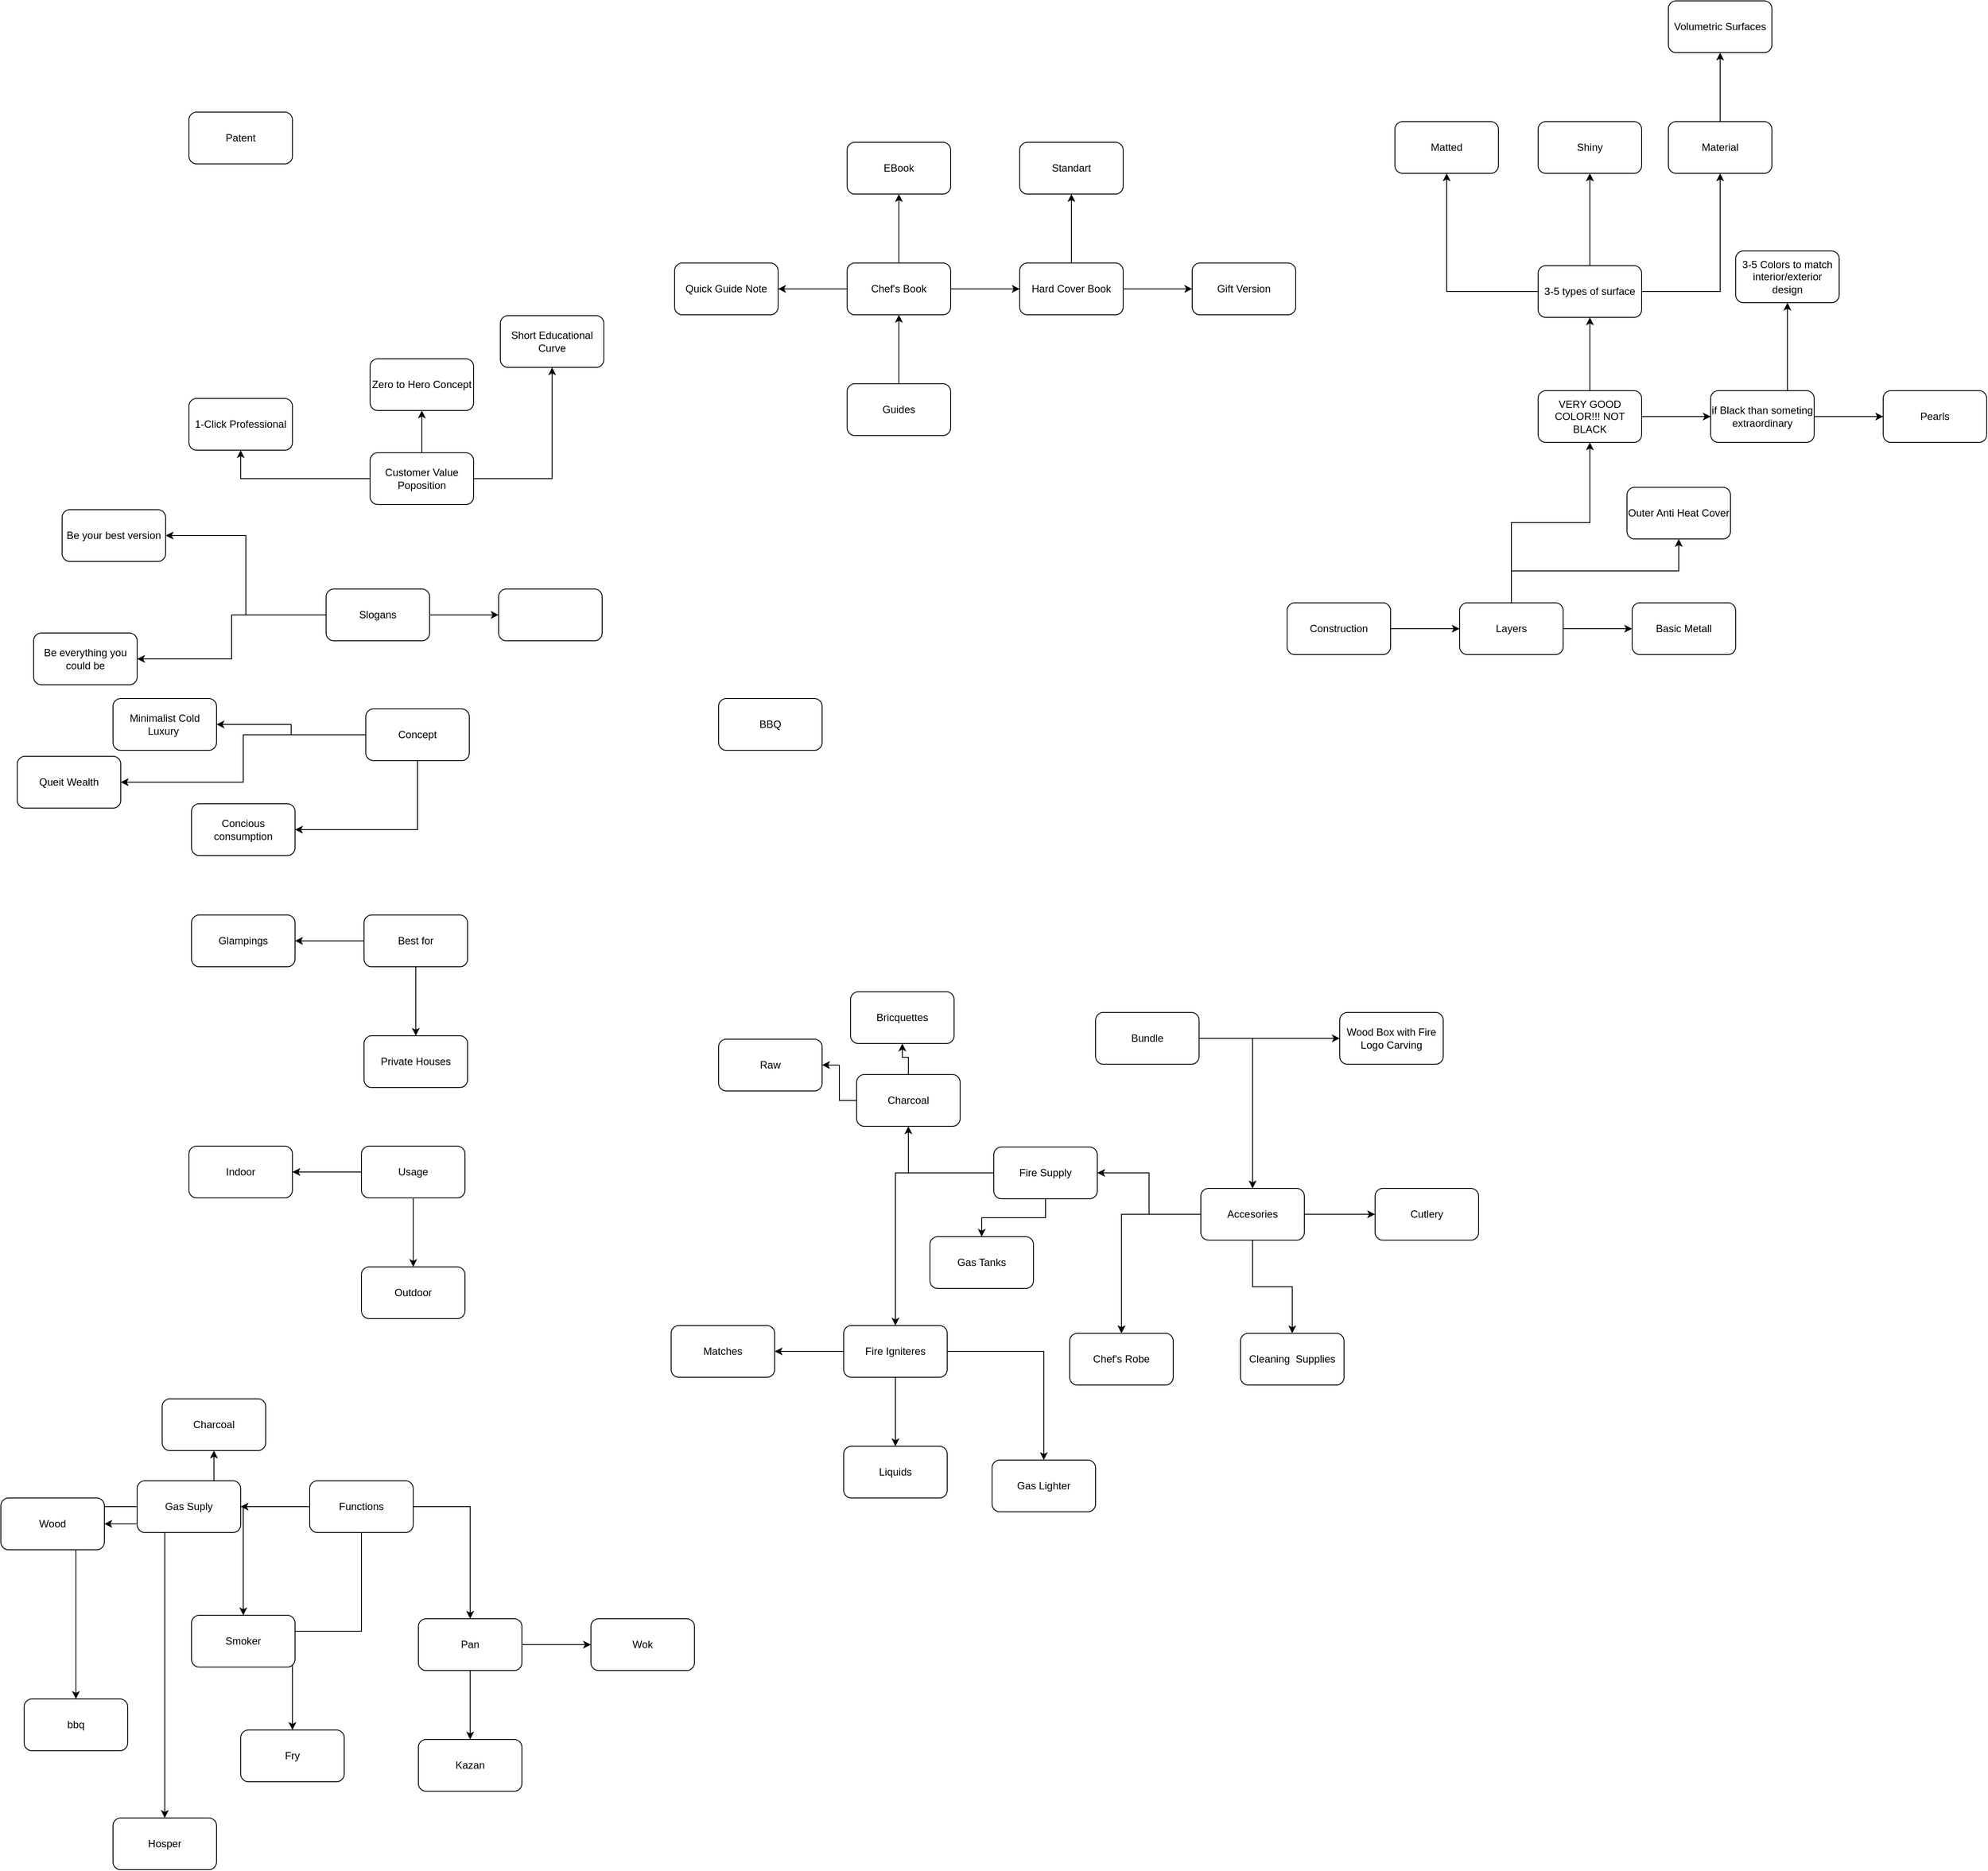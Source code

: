 <mxfile border="50" scale="3" compressed="false" locked="false" version="24.7.3" type="github">
  <diagram name="Blank" id="YmL12bMKpDGza6XwsDPr">
    <mxGraphModel dx="2887" dy="1278" grid="0" gridSize="10" guides="1" tooltips="1" connect="1" arrows="1" fold="1" page="0" pageScale="1" pageWidth="827" pageHeight="1169" background="none" math="1" shadow="0">
      <root>
        <mxCell id="X5NqExCQtvZxIxQ7pmgY-0" />
        <mxCell id="1" parent="X5NqExCQtvZxIxQ7pmgY-0" />
        <mxCell id="O-yg-Vm8hz5GUzZbZP-_-1" value="BBQ" style="rounded=1;whiteSpace=wrap;html=1;" vertex="1" parent="1">
          <mxGeometry x="-145" y="748" width="120" height="60" as="geometry" />
        </mxCell>
        <mxCell id="O-yg-Vm8hz5GUzZbZP-_-4" value="" style="edgeStyle=orthogonalEdgeStyle;rounded=0;orthogonalLoop=1;jettySize=auto;html=1;" edge="1" parent="1" source="O-yg-Vm8hz5GUzZbZP-_-2" target="O-yg-Vm8hz5GUzZbZP-_-3">
          <mxGeometry relative="1" as="geometry" />
        </mxCell>
        <mxCell id="O-yg-Vm8hz5GUzZbZP-_-6" value="" style="edgeStyle=orthogonalEdgeStyle;rounded=0;orthogonalLoop=1;jettySize=auto;html=1;entryX=1;entryY=0.5;entryDx=0;entryDy=0;exitX=0.5;exitY=1;exitDx=0;exitDy=0;" edge="1" parent="1" source="O-yg-Vm8hz5GUzZbZP-_-2" target="O-yg-Vm8hz5GUzZbZP-_-5">
          <mxGeometry relative="1" as="geometry" />
        </mxCell>
        <mxCell id="O-yg-Vm8hz5GUzZbZP-_-42" value="" style="edgeStyle=orthogonalEdgeStyle;rounded=0;orthogonalLoop=1;jettySize=auto;html=1;" edge="1" parent="1" source="O-yg-Vm8hz5GUzZbZP-_-2" target="O-yg-Vm8hz5GUzZbZP-_-41">
          <mxGeometry relative="1" as="geometry" />
        </mxCell>
        <mxCell id="O-yg-Vm8hz5GUzZbZP-_-2" value="Concept" style="rounded=1;whiteSpace=wrap;html=1;" vertex="1" parent="1">
          <mxGeometry x="-554" y="760" width="120" height="60" as="geometry" />
        </mxCell>
        <mxCell id="O-yg-Vm8hz5GUzZbZP-_-3" value="Minimalist Cold Luxury&amp;nbsp;" style="whiteSpace=wrap;html=1;rounded=1;" vertex="1" parent="1">
          <mxGeometry x="-847" y="748" width="120" height="60" as="geometry" />
        </mxCell>
        <mxCell id="O-yg-Vm8hz5GUzZbZP-_-5" value="Concious consumption" style="whiteSpace=wrap;html=1;rounded=1;" vertex="1" parent="1">
          <mxGeometry x="-756" y="870" width="120" height="60" as="geometry" />
        </mxCell>
        <mxCell id="O-yg-Vm8hz5GUzZbZP-_-9" value="" style="edgeStyle=orthogonalEdgeStyle;rounded=0;orthogonalLoop=1;jettySize=auto;html=1;" edge="1" parent="1" source="O-yg-Vm8hz5GUzZbZP-_-7" target="O-yg-Vm8hz5GUzZbZP-_-8">
          <mxGeometry relative="1" as="geometry" />
        </mxCell>
        <mxCell id="O-yg-Vm8hz5GUzZbZP-_-11" value="" style="edgeStyle=orthogonalEdgeStyle;rounded=0;orthogonalLoop=1;jettySize=auto;html=1;" edge="1" parent="1" source="O-yg-Vm8hz5GUzZbZP-_-7" target="O-yg-Vm8hz5GUzZbZP-_-10">
          <mxGeometry relative="1" as="geometry" />
        </mxCell>
        <mxCell id="O-yg-Vm8hz5GUzZbZP-_-7" value="Best for" style="rounded=1;whiteSpace=wrap;html=1;" vertex="1" parent="1">
          <mxGeometry x="-556" y="999" width="120" height="60" as="geometry" />
        </mxCell>
        <mxCell id="O-yg-Vm8hz5GUzZbZP-_-8" value="Glampings" style="whiteSpace=wrap;html=1;rounded=1;" vertex="1" parent="1">
          <mxGeometry x="-756" y="999" width="120" height="60" as="geometry" />
        </mxCell>
        <mxCell id="O-yg-Vm8hz5GUzZbZP-_-10" value="Private Houses" style="whiteSpace=wrap;html=1;rounded=1;" vertex="1" parent="1">
          <mxGeometry x="-556" y="1139" width="120" height="60" as="geometry" />
        </mxCell>
        <mxCell id="O-yg-Vm8hz5GUzZbZP-_-14" value="" style="edgeStyle=orthogonalEdgeStyle;rounded=0;orthogonalLoop=1;jettySize=auto;html=1;" edge="1" parent="1" source="O-yg-Vm8hz5GUzZbZP-_-12" target="O-yg-Vm8hz5GUzZbZP-_-13">
          <mxGeometry relative="1" as="geometry" />
        </mxCell>
        <mxCell id="O-yg-Vm8hz5GUzZbZP-_-16" value="" style="edgeStyle=orthogonalEdgeStyle;rounded=0;orthogonalLoop=1;jettySize=auto;html=1;" edge="1" parent="1" source="O-yg-Vm8hz5GUzZbZP-_-12" target="O-yg-Vm8hz5GUzZbZP-_-15">
          <mxGeometry relative="1" as="geometry" />
        </mxCell>
        <mxCell id="O-yg-Vm8hz5GUzZbZP-_-12" value="Usage" style="rounded=1;whiteSpace=wrap;html=1;" vertex="1" parent="1">
          <mxGeometry x="-559" y="1267" width="120" height="60" as="geometry" />
        </mxCell>
        <mxCell id="O-yg-Vm8hz5GUzZbZP-_-13" value="Indoor" style="whiteSpace=wrap;html=1;rounded=1;" vertex="1" parent="1">
          <mxGeometry x="-759" y="1267" width="120" height="60" as="geometry" />
        </mxCell>
        <mxCell id="O-yg-Vm8hz5GUzZbZP-_-15" value="Outdoor" style="whiteSpace=wrap;html=1;rounded=1;" vertex="1" parent="1">
          <mxGeometry x="-559" y="1407" width="120" height="60" as="geometry" />
        </mxCell>
        <mxCell id="O-yg-Vm8hz5GUzZbZP-_-19" value="" style="edgeStyle=orthogonalEdgeStyle;rounded=0;orthogonalLoop=1;jettySize=auto;html=1;" edge="1" parent="1" source="O-yg-Vm8hz5GUzZbZP-_-17" target="O-yg-Vm8hz5GUzZbZP-_-18">
          <mxGeometry relative="1" as="geometry" />
        </mxCell>
        <mxCell id="O-yg-Vm8hz5GUzZbZP-_-21" value="" style="edgeStyle=orthogonalEdgeStyle;rounded=0;orthogonalLoop=1;jettySize=auto;html=1;exitX=1;exitY=0.5;exitDx=0;exitDy=0;entryX=0;entryY=0.5;entryDx=0;entryDy=0;" edge="1" parent="1" source="O-yg-Vm8hz5GUzZbZP-_-29" target="O-yg-Vm8hz5GUzZbZP-_-20">
          <mxGeometry relative="1" as="geometry" />
        </mxCell>
        <mxCell id="O-yg-Vm8hz5GUzZbZP-_-30" value="" style="edgeStyle=orthogonalEdgeStyle;rounded=0;orthogonalLoop=1;jettySize=auto;html=1;" edge="1" parent="1" source="O-yg-Vm8hz5GUzZbZP-_-17" target="O-yg-Vm8hz5GUzZbZP-_-29">
          <mxGeometry relative="1" as="geometry" />
        </mxCell>
        <mxCell id="O-yg-Vm8hz5GUzZbZP-_-17" value="Bundle" style="rounded=1;whiteSpace=wrap;html=1;" vertex="1" parent="1">
          <mxGeometry x="292" y="1112" width="120" height="60" as="geometry" />
        </mxCell>
        <mxCell id="O-yg-Vm8hz5GUzZbZP-_-18" value="Wood Box with Fire Logo Carving" style="whiteSpace=wrap;html=1;rounded=1;" vertex="1" parent="1">
          <mxGeometry x="575" y="1112" width="120" height="60" as="geometry" />
        </mxCell>
        <mxCell id="O-yg-Vm8hz5GUzZbZP-_-20" value="Cutlery" style="whiteSpace=wrap;html=1;rounded=1;" vertex="1" parent="1">
          <mxGeometry x="616" y="1316" width="120" height="60" as="geometry" />
        </mxCell>
        <mxCell id="O-yg-Vm8hz5GUzZbZP-_-24" value="" style="edgeStyle=orthogonalEdgeStyle;rounded=0;orthogonalLoop=1;jettySize=auto;html=1;" edge="1" parent="1" source="O-yg-Vm8hz5GUzZbZP-_-22" target="O-yg-Vm8hz5GUzZbZP-_-23">
          <mxGeometry relative="1" as="geometry" />
        </mxCell>
        <mxCell id="O-yg-Vm8hz5GUzZbZP-_-26" value="" style="edgeStyle=orthogonalEdgeStyle;rounded=0;orthogonalLoop=1;jettySize=auto;html=1;" edge="1" parent="1" source="O-yg-Vm8hz5GUzZbZP-_-22" target="O-yg-Vm8hz5GUzZbZP-_-25">
          <mxGeometry relative="1" as="geometry" />
        </mxCell>
        <mxCell id="O-yg-Vm8hz5GUzZbZP-_-28" value="" style="edgeStyle=orthogonalEdgeStyle;rounded=0;orthogonalLoop=1;jettySize=auto;html=1;" edge="1" parent="1" source="O-yg-Vm8hz5GUzZbZP-_-22" target="O-yg-Vm8hz5GUzZbZP-_-27">
          <mxGeometry relative="1" as="geometry" />
        </mxCell>
        <mxCell id="O-yg-Vm8hz5GUzZbZP-_-22" value="Customer Value Poposition" style="rounded=1;whiteSpace=wrap;html=1;" vertex="1" parent="1">
          <mxGeometry x="-549" y="463" width="120" height="60" as="geometry" />
        </mxCell>
        <mxCell id="O-yg-Vm8hz5GUzZbZP-_-23" value="1-Click Professional" style="whiteSpace=wrap;html=1;rounded=1;" vertex="1" parent="1">
          <mxGeometry x="-759" y="400" width="120" height="60" as="geometry" />
        </mxCell>
        <mxCell id="O-yg-Vm8hz5GUzZbZP-_-25" value="Zero to Hero Concept" style="whiteSpace=wrap;html=1;rounded=1;" vertex="1" parent="1">
          <mxGeometry x="-549" y="354" width="120" height="60" as="geometry" />
        </mxCell>
        <mxCell id="O-yg-Vm8hz5GUzZbZP-_-27" value="Short Educational Curve" style="whiteSpace=wrap;html=1;rounded=1;" vertex="1" parent="1">
          <mxGeometry x="-398" y="304" width="120" height="60" as="geometry" />
        </mxCell>
        <mxCell id="O-yg-Vm8hz5GUzZbZP-_-32" value="" style="edgeStyle=orthogonalEdgeStyle;rounded=0;orthogonalLoop=1;jettySize=auto;html=1;" edge="1" parent="1" source="O-yg-Vm8hz5GUzZbZP-_-29" target="O-yg-Vm8hz5GUzZbZP-_-31">
          <mxGeometry relative="1" as="geometry" />
        </mxCell>
        <mxCell id="O-yg-Vm8hz5GUzZbZP-_-43" value="" style="edgeStyle=orthogonalEdgeStyle;rounded=0;orthogonalLoop=1;jettySize=auto;html=1;" edge="1" parent="1" source="O-yg-Vm8hz5GUzZbZP-_-29" target="O-yg-Vm8hz5GUzZbZP-_-31">
          <mxGeometry relative="1" as="geometry" />
        </mxCell>
        <mxCell id="O-yg-Vm8hz5GUzZbZP-_-45" value="" style="edgeStyle=orthogonalEdgeStyle;rounded=0;orthogonalLoop=1;jettySize=auto;html=1;" edge="1" parent="1" source="O-yg-Vm8hz5GUzZbZP-_-29" target="O-yg-Vm8hz5GUzZbZP-_-44">
          <mxGeometry relative="1" as="geometry" />
        </mxCell>
        <mxCell id="O-yg-Vm8hz5GUzZbZP-_-47" value="" style="edgeStyle=orthogonalEdgeStyle;rounded=0;orthogonalLoop=1;jettySize=auto;html=1;exitX=0;exitY=0.5;exitDx=0;exitDy=0;" edge="1" parent="1" source="O-yg-Vm8hz5GUzZbZP-_-52" target="O-yg-Vm8hz5GUzZbZP-_-46">
          <mxGeometry relative="1" as="geometry" />
        </mxCell>
        <mxCell id="O-yg-Vm8hz5GUzZbZP-_-53" value="" style="edgeStyle=orthogonalEdgeStyle;rounded=0;orthogonalLoop=1;jettySize=auto;html=1;" edge="1" parent="1" source="O-yg-Vm8hz5GUzZbZP-_-29" target="O-yg-Vm8hz5GUzZbZP-_-52">
          <mxGeometry relative="1" as="geometry" />
        </mxCell>
        <mxCell id="O-yg-Vm8hz5GUzZbZP-_-29" value="Accesories" style="whiteSpace=wrap;html=1;rounded=1;" vertex="1" parent="1">
          <mxGeometry x="414" y="1316" width="120" height="60" as="geometry" />
        </mxCell>
        <mxCell id="O-yg-Vm8hz5GUzZbZP-_-31" value="Chef&#39;s Robe" style="whiteSpace=wrap;html=1;rounded=1;" vertex="1" parent="1">
          <mxGeometry x="262" y="1484" width="120" height="60" as="geometry" />
        </mxCell>
        <mxCell id="O-yg-Vm8hz5GUzZbZP-_-35" value="" style="edgeStyle=orthogonalEdgeStyle;rounded=0;orthogonalLoop=1;jettySize=auto;html=1;" edge="1" parent="1" source="O-yg-Vm8hz5GUzZbZP-_-33" target="O-yg-Vm8hz5GUzZbZP-_-34">
          <mxGeometry relative="1" as="geometry" />
        </mxCell>
        <mxCell id="O-yg-Vm8hz5GUzZbZP-_-38" value="" style="edgeStyle=orthogonalEdgeStyle;rounded=0;orthogonalLoop=1;jettySize=auto;html=1;entryX=1;entryY=0.5;entryDx=0;entryDy=0;" edge="1" parent="1" source="O-yg-Vm8hz5GUzZbZP-_-33" target="O-yg-Vm8hz5GUzZbZP-_-37">
          <mxGeometry relative="1" as="geometry" />
        </mxCell>
        <mxCell id="O-yg-Vm8hz5GUzZbZP-_-40" value="" style="edgeStyle=orthogonalEdgeStyle;rounded=0;orthogonalLoop=1;jettySize=auto;html=1;" edge="1" parent="1" source="O-yg-Vm8hz5GUzZbZP-_-33" target="O-yg-Vm8hz5GUzZbZP-_-39">
          <mxGeometry relative="1" as="geometry" />
        </mxCell>
        <mxCell id="O-yg-Vm8hz5GUzZbZP-_-33" value="Slogans" style="rounded=1;whiteSpace=wrap;html=1;" vertex="1" parent="1">
          <mxGeometry x="-600" y="621" width="120" height="60" as="geometry" />
        </mxCell>
        <mxCell id="O-yg-Vm8hz5GUzZbZP-_-34" value="Be everything you could be" style="whiteSpace=wrap;html=1;rounded=1;" vertex="1" parent="1">
          <mxGeometry x="-939" y="672" width="120" height="60" as="geometry" />
        </mxCell>
        <mxCell id="O-yg-Vm8hz5GUzZbZP-_-37" value="Be your best version" style="whiteSpace=wrap;html=1;rounded=1;" vertex="1" parent="1">
          <mxGeometry x="-906" y="529" width="120" height="60" as="geometry" />
        </mxCell>
        <mxCell id="O-yg-Vm8hz5GUzZbZP-_-39" value="" style="whiteSpace=wrap;html=1;rounded=1;" vertex="1" parent="1">
          <mxGeometry x="-400" y="621" width="120" height="60" as="geometry" />
        </mxCell>
        <mxCell id="O-yg-Vm8hz5GUzZbZP-_-41" value="Queit Wealth" style="whiteSpace=wrap;html=1;rounded=1;" vertex="1" parent="1">
          <mxGeometry x="-958" y="815" width="120" height="60" as="geometry" />
        </mxCell>
        <mxCell id="O-yg-Vm8hz5GUzZbZP-_-44" value="Cleaning&amp;nbsp; Supplies" style="whiteSpace=wrap;html=1;rounded=1;" vertex="1" parent="1">
          <mxGeometry x="460" y="1484" width="120" height="60" as="geometry" />
        </mxCell>
        <mxCell id="O-yg-Vm8hz5GUzZbZP-_-49" value="" style="edgeStyle=orthogonalEdgeStyle;rounded=0;orthogonalLoop=1;jettySize=auto;html=1;" edge="1" parent="1" source="O-yg-Vm8hz5GUzZbZP-_-46" target="O-yg-Vm8hz5GUzZbZP-_-48">
          <mxGeometry relative="1" as="geometry" />
        </mxCell>
        <mxCell id="O-yg-Vm8hz5GUzZbZP-_-51" value="" style="edgeStyle=orthogonalEdgeStyle;rounded=0;orthogonalLoop=1;jettySize=auto;html=1;" edge="1" parent="1" source="O-yg-Vm8hz5GUzZbZP-_-46" target="O-yg-Vm8hz5GUzZbZP-_-50">
          <mxGeometry relative="1" as="geometry" />
        </mxCell>
        <mxCell id="O-yg-Vm8hz5GUzZbZP-_-46" value="Charcoal" style="whiteSpace=wrap;html=1;rounded=1;" vertex="1" parent="1">
          <mxGeometry x="15" y="1184" width="120" height="60" as="geometry" />
        </mxCell>
        <mxCell id="O-yg-Vm8hz5GUzZbZP-_-48" value="Raw" style="whiteSpace=wrap;html=1;rounded=1;" vertex="1" parent="1">
          <mxGeometry x="-145" y="1143" width="120" height="60" as="geometry" />
        </mxCell>
        <mxCell id="O-yg-Vm8hz5GUzZbZP-_-50" value="Bricquettes" style="whiteSpace=wrap;html=1;rounded=1;" vertex="1" parent="1">
          <mxGeometry x="8" y="1088" width="120" height="60" as="geometry" />
        </mxCell>
        <mxCell id="O-yg-Vm8hz5GUzZbZP-_-55" value="" style="edgeStyle=orthogonalEdgeStyle;rounded=0;orthogonalLoop=1;jettySize=auto;html=1;" edge="1" parent="1" source="O-yg-Vm8hz5GUzZbZP-_-52" target="O-yg-Vm8hz5GUzZbZP-_-54">
          <mxGeometry relative="1" as="geometry" />
        </mxCell>
        <mxCell id="O-yg-Vm8hz5GUzZbZP-_-57" value="" style="edgeStyle=orthogonalEdgeStyle;rounded=0;orthogonalLoop=1;jettySize=auto;html=1;" edge="1" parent="1" source="O-yg-Vm8hz5GUzZbZP-_-52" target="O-yg-Vm8hz5GUzZbZP-_-56">
          <mxGeometry relative="1" as="geometry" />
        </mxCell>
        <mxCell id="O-yg-Vm8hz5GUzZbZP-_-52" value="Fire Supply" style="whiteSpace=wrap;html=1;rounded=1;" vertex="1" parent="1">
          <mxGeometry x="174" y="1268" width="120" height="60" as="geometry" />
        </mxCell>
        <mxCell id="O-yg-Vm8hz5GUzZbZP-_-54" value="Gas Tanks" style="whiteSpace=wrap;html=1;rounded=1;" vertex="1" parent="1">
          <mxGeometry x="100" y="1372" width="120" height="60" as="geometry" />
        </mxCell>
        <mxCell id="O-yg-Vm8hz5GUzZbZP-_-59" value="" style="edgeStyle=orthogonalEdgeStyle;rounded=0;orthogonalLoop=1;jettySize=auto;html=1;" edge="1" parent="1" source="O-yg-Vm8hz5GUzZbZP-_-56" target="O-yg-Vm8hz5GUzZbZP-_-58">
          <mxGeometry relative="1" as="geometry" />
        </mxCell>
        <mxCell id="O-yg-Vm8hz5GUzZbZP-_-61" value="" style="edgeStyle=orthogonalEdgeStyle;rounded=0;orthogonalLoop=1;jettySize=auto;html=1;" edge="1" parent="1" source="O-yg-Vm8hz5GUzZbZP-_-56" target="O-yg-Vm8hz5GUzZbZP-_-60">
          <mxGeometry relative="1" as="geometry" />
        </mxCell>
        <mxCell id="O-yg-Vm8hz5GUzZbZP-_-63" value="" style="edgeStyle=orthogonalEdgeStyle;rounded=0;orthogonalLoop=1;jettySize=auto;html=1;" edge="1" parent="1" source="O-yg-Vm8hz5GUzZbZP-_-56" target="O-yg-Vm8hz5GUzZbZP-_-62">
          <mxGeometry relative="1" as="geometry" />
        </mxCell>
        <mxCell id="O-yg-Vm8hz5GUzZbZP-_-56" value="Fire Igniteres" style="whiteSpace=wrap;html=1;rounded=1;" vertex="1" parent="1">
          <mxGeometry y="1475" width="120" height="60" as="geometry" />
        </mxCell>
        <mxCell id="O-yg-Vm8hz5GUzZbZP-_-58" value="Matches" style="whiteSpace=wrap;html=1;rounded=1;" vertex="1" parent="1">
          <mxGeometry x="-200" y="1475" width="120" height="60" as="geometry" />
        </mxCell>
        <mxCell id="O-yg-Vm8hz5GUzZbZP-_-60" value="Liquids" style="whiteSpace=wrap;html=1;rounded=1;" vertex="1" parent="1">
          <mxGeometry y="1615" width="120" height="60" as="geometry" />
        </mxCell>
        <mxCell id="O-yg-Vm8hz5GUzZbZP-_-62" value="Gas Lighter" style="whiteSpace=wrap;html=1;rounded=1;" vertex="1" parent="1">
          <mxGeometry x="172" y="1631" width="120" height="60" as="geometry" />
        </mxCell>
        <mxCell id="O-yg-Vm8hz5GUzZbZP-_-66" value="" style="edgeStyle=orthogonalEdgeStyle;rounded=0;orthogonalLoop=1;jettySize=auto;html=1;" edge="1" parent="1" source="O-yg-Vm8hz5GUzZbZP-_-64" target="O-yg-Vm8hz5GUzZbZP-_-65">
          <mxGeometry relative="1" as="geometry" />
        </mxCell>
        <mxCell id="O-yg-Vm8hz5GUzZbZP-_-64" value="Guides" style="rounded=1;whiteSpace=wrap;html=1;" vertex="1" parent="1">
          <mxGeometry x="4" y="383" width="120" height="60" as="geometry" />
        </mxCell>
        <mxCell id="O-yg-Vm8hz5GUzZbZP-_-68" value="" style="edgeStyle=orthogonalEdgeStyle;rounded=0;orthogonalLoop=1;jettySize=auto;html=1;" edge="1" parent="1" source="O-yg-Vm8hz5GUzZbZP-_-65" target="O-yg-Vm8hz5GUzZbZP-_-67">
          <mxGeometry relative="1" as="geometry" />
        </mxCell>
        <mxCell id="O-yg-Vm8hz5GUzZbZP-_-70" value="" style="edgeStyle=orthogonalEdgeStyle;rounded=0;orthogonalLoop=1;jettySize=auto;html=1;" edge="1" parent="1" source="O-yg-Vm8hz5GUzZbZP-_-65" target="O-yg-Vm8hz5GUzZbZP-_-69">
          <mxGeometry relative="1" as="geometry" />
        </mxCell>
        <mxCell id="O-yg-Vm8hz5GUzZbZP-_-72" value="" style="edgeStyle=orthogonalEdgeStyle;rounded=0;orthogonalLoop=1;jettySize=auto;html=1;" edge="1" parent="1" source="O-yg-Vm8hz5GUzZbZP-_-65" target="O-yg-Vm8hz5GUzZbZP-_-71">
          <mxGeometry relative="1" as="geometry" />
        </mxCell>
        <mxCell id="O-yg-Vm8hz5GUzZbZP-_-65" value="Chef&#39;s Book" style="whiteSpace=wrap;html=1;rounded=1;" vertex="1" parent="1">
          <mxGeometry x="4" y="243" width="120" height="60" as="geometry" />
        </mxCell>
        <mxCell id="O-yg-Vm8hz5GUzZbZP-_-67" value="Quick Guide Note" style="whiteSpace=wrap;html=1;rounded=1;" vertex="1" parent="1">
          <mxGeometry x="-196" y="243" width="120" height="60" as="geometry" />
        </mxCell>
        <mxCell id="O-yg-Vm8hz5GUzZbZP-_-69" value="EBook" style="whiteSpace=wrap;html=1;rounded=1;" vertex="1" parent="1">
          <mxGeometry x="4" y="103" width="120" height="60" as="geometry" />
        </mxCell>
        <mxCell id="O-yg-Vm8hz5GUzZbZP-_-74" value="" style="edgeStyle=orthogonalEdgeStyle;rounded=0;orthogonalLoop=1;jettySize=auto;html=1;" edge="1" parent="1" source="O-yg-Vm8hz5GUzZbZP-_-71" target="O-yg-Vm8hz5GUzZbZP-_-73">
          <mxGeometry relative="1" as="geometry" />
        </mxCell>
        <mxCell id="O-yg-Vm8hz5GUzZbZP-_-76" value="" style="edgeStyle=orthogonalEdgeStyle;rounded=0;orthogonalLoop=1;jettySize=auto;html=1;" edge="1" parent="1" source="O-yg-Vm8hz5GUzZbZP-_-71" target="O-yg-Vm8hz5GUzZbZP-_-75">
          <mxGeometry relative="1" as="geometry" />
        </mxCell>
        <mxCell id="O-yg-Vm8hz5GUzZbZP-_-71" value="Hard Cover Book" style="whiteSpace=wrap;html=1;rounded=1;" vertex="1" parent="1">
          <mxGeometry x="204" y="243" width="120" height="60" as="geometry" />
        </mxCell>
        <mxCell id="O-yg-Vm8hz5GUzZbZP-_-73" value="Standart" style="whiteSpace=wrap;html=1;rounded=1;" vertex="1" parent="1">
          <mxGeometry x="204" y="103" width="120" height="60" as="geometry" />
        </mxCell>
        <mxCell id="O-yg-Vm8hz5GUzZbZP-_-75" value="Gift Version" style="whiteSpace=wrap;html=1;rounded=1;" vertex="1" parent="1">
          <mxGeometry x="404" y="243" width="120" height="60" as="geometry" />
        </mxCell>
        <mxCell id="O-yg-Vm8hz5GUzZbZP-_-77" value="Patent" style="rounded=1;whiteSpace=wrap;html=1;" vertex="1" parent="1">
          <mxGeometry x="-759" y="68" width="120" height="60" as="geometry" />
        </mxCell>
        <mxCell id="O-yg-Vm8hz5GUzZbZP-_-80" value="" style="edgeStyle=orthogonalEdgeStyle;rounded=0;orthogonalLoop=1;jettySize=auto;html=1;" edge="1" parent="1" source="O-yg-Vm8hz5GUzZbZP-_-78" target="O-yg-Vm8hz5GUzZbZP-_-79">
          <mxGeometry relative="1" as="geometry" />
        </mxCell>
        <mxCell id="O-yg-Vm8hz5GUzZbZP-_-78" value="Construction" style="rounded=1;whiteSpace=wrap;html=1;" vertex="1" parent="1">
          <mxGeometry x="514" y="637" width="120" height="60" as="geometry" />
        </mxCell>
        <mxCell id="O-yg-Vm8hz5GUzZbZP-_-82" value="" style="edgeStyle=orthogonalEdgeStyle;rounded=0;orthogonalLoop=1;jettySize=auto;html=1;" edge="1" parent="1" source="O-yg-Vm8hz5GUzZbZP-_-79" target="O-yg-Vm8hz5GUzZbZP-_-81">
          <mxGeometry relative="1" as="geometry" />
        </mxCell>
        <mxCell id="O-yg-Vm8hz5GUzZbZP-_-84" value="" style="edgeStyle=orthogonalEdgeStyle;rounded=0;orthogonalLoop=1;jettySize=auto;html=1;exitX=0.5;exitY=0;exitDx=0;exitDy=0;" edge="1" parent="1" source="O-yg-Vm8hz5GUzZbZP-_-79" target="O-yg-Vm8hz5GUzZbZP-_-83">
          <mxGeometry relative="1" as="geometry" />
        </mxCell>
        <mxCell id="O-yg-Vm8hz5GUzZbZP-_-86" value="" style="edgeStyle=orthogonalEdgeStyle;rounded=0;orthogonalLoop=1;jettySize=auto;html=1;" edge="1" parent="1" source="O-yg-Vm8hz5GUzZbZP-_-79" target="O-yg-Vm8hz5GUzZbZP-_-85">
          <mxGeometry relative="1" as="geometry" />
        </mxCell>
        <mxCell id="O-yg-Vm8hz5GUzZbZP-_-79" value="Layers" style="whiteSpace=wrap;html=1;rounded=1;" vertex="1" parent="1">
          <mxGeometry x="714" y="637" width="120" height="60" as="geometry" />
        </mxCell>
        <mxCell id="O-yg-Vm8hz5GUzZbZP-_-81" value="Basic Metall" style="whiteSpace=wrap;html=1;rounded=1;" vertex="1" parent="1">
          <mxGeometry x="914" y="637" width="120" height="60" as="geometry" />
        </mxCell>
        <mxCell id="O-yg-Vm8hz5GUzZbZP-_-83" value="Outer Anti Heat Cover" style="whiteSpace=wrap;html=1;rounded=1;" vertex="1" parent="1">
          <mxGeometry x="908" y="503" width="120" height="60" as="geometry" />
        </mxCell>
        <mxCell id="O-yg-Vm8hz5GUzZbZP-_-88" value="" style="edgeStyle=orthogonalEdgeStyle;rounded=0;orthogonalLoop=1;jettySize=auto;html=1;" edge="1" parent="1" source="O-yg-Vm8hz5GUzZbZP-_-85" target="O-yg-Vm8hz5GUzZbZP-_-87">
          <mxGeometry relative="1" as="geometry" />
        </mxCell>
        <mxCell id="O-yg-Vm8hz5GUzZbZP-_-92" value="" style="edgeStyle=orthogonalEdgeStyle;rounded=0;orthogonalLoop=1;jettySize=auto;html=1;" edge="1" parent="1" source="O-yg-Vm8hz5GUzZbZP-_-85" target="O-yg-Vm8hz5GUzZbZP-_-91">
          <mxGeometry relative="1" as="geometry" />
        </mxCell>
        <mxCell id="O-yg-Vm8hz5GUzZbZP-_-94" value="" style="edgeStyle=orthogonalEdgeStyle;rounded=0;orthogonalLoop=1;jettySize=auto;html=1;" edge="1" parent="1" source="O-yg-Vm8hz5GUzZbZP-_-85" target="O-yg-Vm8hz5GUzZbZP-_-93">
          <mxGeometry relative="1" as="geometry" />
        </mxCell>
        <mxCell id="O-yg-Vm8hz5GUzZbZP-_-85" value="VERY GOOD COLOR!!! NOT BLACK" style="whiteSpace=wrap;html=1;rounded=1;" vertex="1" parent="1">
          <mxGeometry x="805" y="391" width="120" height="60" as="geometry" />
        </mxCell>
        <mxCell id="O-yg-Vm8hz5GUzZbZP-_-90" value="" style="edgeStyle=orthogonalEdgeStyle;rounded=0;orthogonalLoop=1;jettySize=auto;html=1;" edge="1" parent="1" source="O-yg-Vm8hz5GUzZbZP-_-87" target="O-yg-Vm8hz5GUzZbZP-_-89">
          <mxGeometry relative="1" as="geometry" />
        </mxCell>
        <mxCell id="O-yg-Vm8hz5GUzZbZP-_-87" value="if Black than someting extraordinary" style="whiteSpace=wrap;html=1;rounded=1;" vertex="1" parent="1">
          <mxGeometry x="1005" y="391" width="120" height="60" as="geometry" />
        </mxCell>
        <mxCell id="O-yg-Vm8hz5GUzZbZP-_-89" value="Pearls" style="whiteSpace=wrap;html=1;rounded=1;" vertex="1" parent="1">
          <mxGeometry x="1205" y="391" width="120" height="60" as="geometry" />
        </mxCell>
        <mxCell id="O-yg-Vm8hz5GUzZbZP-_-91" value="3-5 Colors to match interior/exterior design" style="whiteSpace=wrap;html=1;rounded=1;" vertex="1" parent="1">
          <mxGeometry x="1034" y="229" width="120" height="60" as="geometry" />
        </mxCell>
        <mxCell id="O-yg-Vm8hz5GUzZbZP-_-96" value="" style="edgeStyle=orthogonalEdgeStyle;rounded=0;orthogonalLoop=1;jettySize=auto;html=1;" edge="1" parent="1" source="O-yg-Vm8hz5GUzZbZP-_-93" target="O-yg-Vm8hz5GUzZbZP-_-95">
          <mxGeometry relative="1" as="geometry" />
        </mxCell>
        <mxCell id="O-yg-Vm8hz5GUzZbZP-_-98" value="" style="edgeStyle=orthogonalEdgeStyle;rounded=0;orthogonalLoop=1;jettySize=auto;html=1;" edge="1" parent="1" source="O-yg-Vm8hz5GUzZbZP-_-93" target="O-yg-Vm8hz5GUzZbZP-_-97">
          <mxGeometry relative="1" as="geometry" />
        </mxCell>
        <mxCell id="O-yg-Vm8hz5GUzZbZP-_-99" value="" style="edgeStyle=orthogonalEdgeStyle;rounded=0;orthogonalLoop=1;jettySize=auto;html=1;" edge="1" parent="1" source="O-yg-Vm8hz5GUzZbZP-_-93" target="O-yg-Vm8hz5GUzZbZP-_-95">
          <mxGeometry relative="1" as="geometry" />
        </mxCell>
        <mxCell id="O-yg-Vm8hz5GUzZbZP-_-102" value="" style="edgeStyle=orthogonalEdgeStyle;rounded=0;orthogonalLoop=1;jettySize=auto;html=1;" edge="1" parent="1" source="O-yg-Vm8hz5GUzZbZP-_-93" target="O-yg-Vm8hz5GUzZbZP-_-101">
          <mxGeometry relative="1" as="geometry" />
        </mxCell>
        <mxCell id="O-yg-Vm8hz5GUzZbZP-_-93" value="3-5 types of surface" style="whiteSpace=wrap;html=1;rounded=1;" vertex="1" parent="1">
          <mxGeometry x="805" y="246" width="120" height="60" as="geometry" />
        </mxCell>
        <mxCell id="O-yg-Vm8hz5GUzZbZP-_-95" value="Shiny" style="whiteSpace=wrap;html=1;rounded=1;" vertex="1" parent="1">
          <mxGeometry x="805" y="79" width="120" height="60" as="geometry" />
        </mxCell>
        <mxCell id="O-yg-Vm8hz5GUzZbZP-_-97" value="Matted" style="whiteSpace=wrap;html=1;rounded=1;" vertex="1" parent="1">
          <mxGeometry x="639" y="79" width="120" height="60" as="geometry" />
        </mxCell>
        <mxCell id="O-yg-Vm8hz5GUzZbZP-_-104" value="" style="edgeStyle=orthogonalEdgeStyle;rounded=0;orthogonalLoop=1;jettySize=auto;html=1;" edge="1" parent="1" source="O-yg-Vm8hz5GUzZbZP-_-101" target="O-yg-Vm8hz5GUzZbZP-_-103">
          <mxGeometry relative="1" as="geometry" />
        </mxCell>
        <mxCell id="O-yg-Vm8hz5GUzZbZP-_-101" value="Material" style="whiteSpace=wrap;html=1;rounded=1;" vertex="1" parent="1">
          <mxGeometry x="956" y="79" width="120" height="60" as="geometry" />
        </mxCell>
        <mxCell id="O-yg-Vm8hz5GUzZbZP-_-103" value="Volumetric Surfaces" style="whiteSpace=wrap;html=1;rounded=1;" vertex="1" parent="1">
          <mxGeometry x="956" y="-61" width="120" height="60" as="geometry" />
        </mxCell>
        <mxCell id="O-yg-Vm8hz5GUzZbZP-_-107" value="" style="edgeStyle=orthogonalEdgeStyle;rounded=0;orthogonalLoop=1;jettySize=auto;html=1;" edge="1" parent="1" source="O-yg-Vm8hz5GUzZbZP-_-105" target="O-yg-Vm8hz5GUzZbZP-_-106">
          <mxGeometry relative="1" as="geometry" />
        </mxCell>
        <mxCell id="O-yg-Vm8hz5GUzZbZP-_-109" value="" style="edgeStyle=orthogonalEdgeStyle;rounded=0;orthogonalLoop=1;jettySize=auto;html=1;" edge="1" parent="1" source="O-yg-Vm8hz5GUzZbZP-_-105" target="O-yg-Vm8hz5GUzZbZP-_-108">
          <mxGeometry relative="1" as="geometry" />
        </mxCell>
        <mxCell id="O-yg-Vm8hz5GUzZbZP-_-111" value="" style="edgeStyle=orthogonalEdgeStyle;rounded=0;orthogonalLoop=1;jettySize=auto;html=1;" edge="1" parent="1" source="O-yg-Vm8hz5GUzZbZP-_-105" target="O-yg-Vm8hz5GUzZbZP-_-110">
          <mxGeometry relative="1" as="geometry" />
        </mxCell>
        <mxCell id="O-yg-Vm8hz5GUzZbZP-_-113" value="" style="edgeStyle=orthogonalEdgeStyle;rounded=0;orthogonalLoop=1;jettySize=auto;html=1;" edge="1" parent="1" source="O-yg-Vm8hz5GUzZbZP-_-105" target="O-yg-Vm8hz5GUzZbZP-_-112">
          <mxGeometry relative="1" as="geometry" />
        </mxCell>
        <mxCell id="O-yg-Vm8hz5GUzZbZP-_-115" value="" style="edgeStyle=orthogonalEdgeStyle;rounded=0;orthogonalLoop=1;jettySize=auto;html=1;" edge="1" parent="1" source="O-yg-Vm8hz5GUzZbZP-_-105" target="O-yg-Vm8hz5GUzZbZP-_-114">
          <mxGeometry relative="1" as="geometry" />
        </mxCell>
        <mxCell id="O-yg-Vm8hz5GUzZbZP-_-117" value="" style="edgeStyle=orthogonalEdgeStyle;rounded=0;orthogonalLoop=1;jettySize=auto;html=1;" edge="1" parent="1" source="O-yg-Vm8hz5GUzZbZP-_-105" target="O-yg-Vm8hz5GUzZbZP-_-116">
          <mxGeometry relative="1" as="geometry" />
        </mxCell>
        <mxCell id="O-yg-Vm8hz5GUzZbZP-_-119" value="" style="edgeStyle=orthogonalEdgeStyle;rounded=0;orthogonalLoop=1;jettySize=auto;html=1;" edge="1" parent="1" source="O-yg-Vm8hz5GUzZbZP-_-105" target="O-yg-Vm8hz5GUzZbZP-_-118">
          <mxGeometry relative="1" as="geometry" />
        </mxCell>
        <mxCell id="O-yg-Vm8hz5GUzZbZP-_-121" value="" style="edgeStyle=orthogonalEdgeStyle;rounded=0;orthogonalLoop=1;jettySize=auto;html=1;" edge="1" parent="1" source="O-yg-Vm8hz5GUzZbZP-_-105" target="O-yg-Vm8hz5GUzZbZP-_-120">
          <mxGeometry relative="1" as="geometry" />
        </mxCell>
        <mxCell id="O-yg-Vm8hz5GUzZbZP-_-105" value="Functions" style="rounded=1;whiteSpace=wrap;html=1;" vertex="1" parent="1">
          <mxGeometry x="-619" y="1655" width="120" height="60" as="geometry" />
        </mxCell>
        <mxCell id="O-yg-Vm8hz5GUzZbZP-_-106" value="Gas Suply" style="whiteSpace=wrap;html=1;rounded=1;" vertex="1" parent="1">
          <mxGeometry x="-819" y="1655" width="120" height="60" as="geometry" />
        </mxCell>
        <mxCell id="O-yg-Vm8hz5GUzZbZP-_-108" value="Charcoal" style="whiteSpace=wrap;html=1;rounded=1;" vertex="1" parent="1">
          <mxGeometry x="-790" y="1560" width="120" height="60" as="geometry" />
        </mxCell>
        <mxCell id="O-yg-Vm8hz5GUzZbZP-_-110" value="Wood" style="whiteSpace=wrap;html=1;rounded=1;" vertex="1" parent="1">
          <mxGeometry x="-977" y="1675" width="120" height="60" as="geometry" />
        </mxCell>
        <mxCell id="O-yg-Vm8hz5GUzZbZP-_-112" value="Smoker" style="whiteSpace=wrap;html=1;rounded=1;" vertex="1" parent="1">
          <mxGeometry x="-756" y="1811" width="120" height="60" as="geometry" />
        </mxCell>
        <mxCell id="O-yg-Vm8hz5GUzZbZP-_-114" value="bbq" style="whiteSpace=wrap;html=1;rounded=1;" vertex="1" parent="1">
          <mxGeometry x="-950" y="1908" width="120" height="60" as="geometry" />
        </mxCell>
        <mxCell id="O-yg-Vm8hz5GUzZbZP-_-116" value="Hosper" style="whiteSpace=wrap;html=1;rounded=1;" vertex="1" parent="1">
          <mxGeometry x="-847" y="2046" width="120" height="60" as="geometry" />
        </mxCell>
        <mxCell id="O-yg-Vm8hz5GUzZbZP-_-118" value="Fry" style="whiteSpace=wrap;html=1;rounded=1;" vertex="1" parent="1">
          <mxGeometry x="-699" y="1944" width="120" height="60" as="geometry" />
        </mxCell>
        <mxCell id="O-yg-Vm8hz5GUzZbZP-_-123" value="" style="edgeStyle=orthogonalEdgeStyle;rounded=0;orthogonalLoop=1;jettySize=auto;html=1;" edge="1" parent="1" source="O-yg-Vm8hz5GUzZbZP-_-120" target="O-yg-Vm8hz5GUzZbZP-_-122">
          <mxGeometry relative="1" as="geometry" />
        </mxCell>
        <mxCell id="O-yg-Vm8hz5GUzZbZP-_-125" value="" style="edgeStyle=orthogonalEdgeStyle;rounded=0;orthogonalLoop=1;jettySize=auto;html=1;" edge="1" parent="1" source="O-yg-Vm8hz5GUzZbZP-_-120" target="O-yg-Vm8hz5GUzZbZP-_-124">
          <mxGeometry relative="1" as="geometry" />
        </mxCell>
        <mxCell id="O-yg-Vm8hz5GUzZbZP-_-120" value="Pan" style="whiteSpace=wrap;html=1;rounded=1;" vertex="1" parent="1">
          <mxGeometry x="-493" y="1815" width="120" height="60" as="geometry" />
        </mxCell>
        <mxCell id="O-yg-Vm8hz5GUzZbZP-_-122" value="Wok" style="whiteSpace=wrap;html=1;rounded=1;" vertex="1" parent="1">
          <mxGeometry x="-293" y="1815" width="120" height="60" as="geometry" />
        </mxCell>
        <mxCell id="O-yg-Vm8hz5GUzZbZP-_-124" value="Kazan" style="whiteSpace=wrap;html=1;rounded=1;" vertex="1" parent="1">
          <mxGeometry x="-493" y="1955" width="120" height="60" as="geometry" />
        </mxCell>
      </root>
    </mxGraphModel>
  </diagram>
</mxfile>

